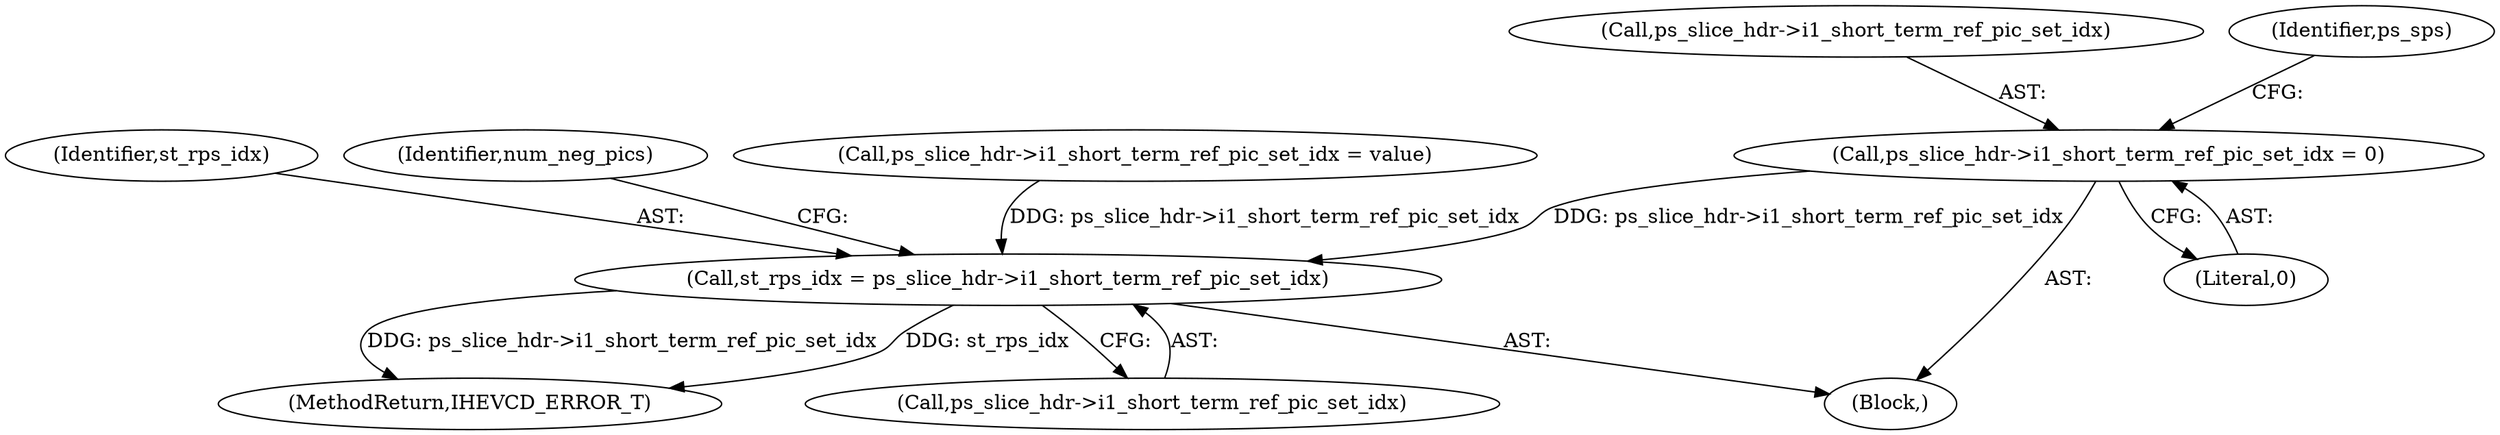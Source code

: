 digraph "0_Android_7c9be319a279654e55a6d757265f88c61a16a4d5@pointer" {
"1000714" [label="(Call,ps_slice_hdr->i1_short_term_ref_pic_set_idx = 0)"];
"1000746" [label="(Call,st_rps_idx = ps_slice_hdr->i1_short_term_ref_pic_set_idx)"];
"1000747" [label="(Identifier,st_rps_idx)"];
"1002685" [label="(MethodReturn,IHEVCD_ERROR_T)"];
"1000752" [label="(Identifier,num_neg_pics)"];
"1000746" [label="(Call,st_rps_idx = ps_slice_hdr->i1_short_term_ref_pic_set_idx)"];
"1000715" [label="(Call,ps_slice_hdr->i1_short_term_ref_pic_set_idx)"];
"1000722" [label="(Identifier,ps_sps)"];
"1000748" [label="(Call,ps_slice_hdr->i1_short_term_ref_pic_set_idx)"];
"1000741" [label="(Call,ps_slice_hdr->i1_short_term_ref_pic_set_idx = value)"];
"1000714" [label="(Call,ps_slice_hdr->i1_short_term_ref_pic_set_idx = 0)"];
"1000712" [label="(Block,)"];
"1000718" [label="(Literal,0)"];
"1000714" -> "1000712"  [label="AST: "];
"1000714" -> "1000718"  [label="CFG: "];
"1000715" -> "1000714"  [label="AST: "];
"1000718" -> "1000714"  [label="AST: "];
"1000722" -> "1000714"  [label="CFG: "];
"1000714" -> "1000746"  [label="DDG: ps_slice_hdr->i1_short_term_ref_pic_set_idx"];
"1000746" -> "1000712"  [label="AST: "];
"1000746" -> "1000748"  [label="CFG: "];
"1000747" -> "1000746"  [label="AST: "];
"1000748" -> "1000746"  [label="AST: "];
"1000752" -> "1000746"  [label="CFG: "];
"1000746" -> "1002685"  [label="DDG: ps_slice_hdr->i1_short_term_ref_pic_set_idx"];
"1000746" -> "1002685"  [label="DDG: st_rps_idx"];
"1000741" -> "1000746"  [label="DDG: ps_slice_hdr->i1_short_term_ref_pic_set_idx"];
}
